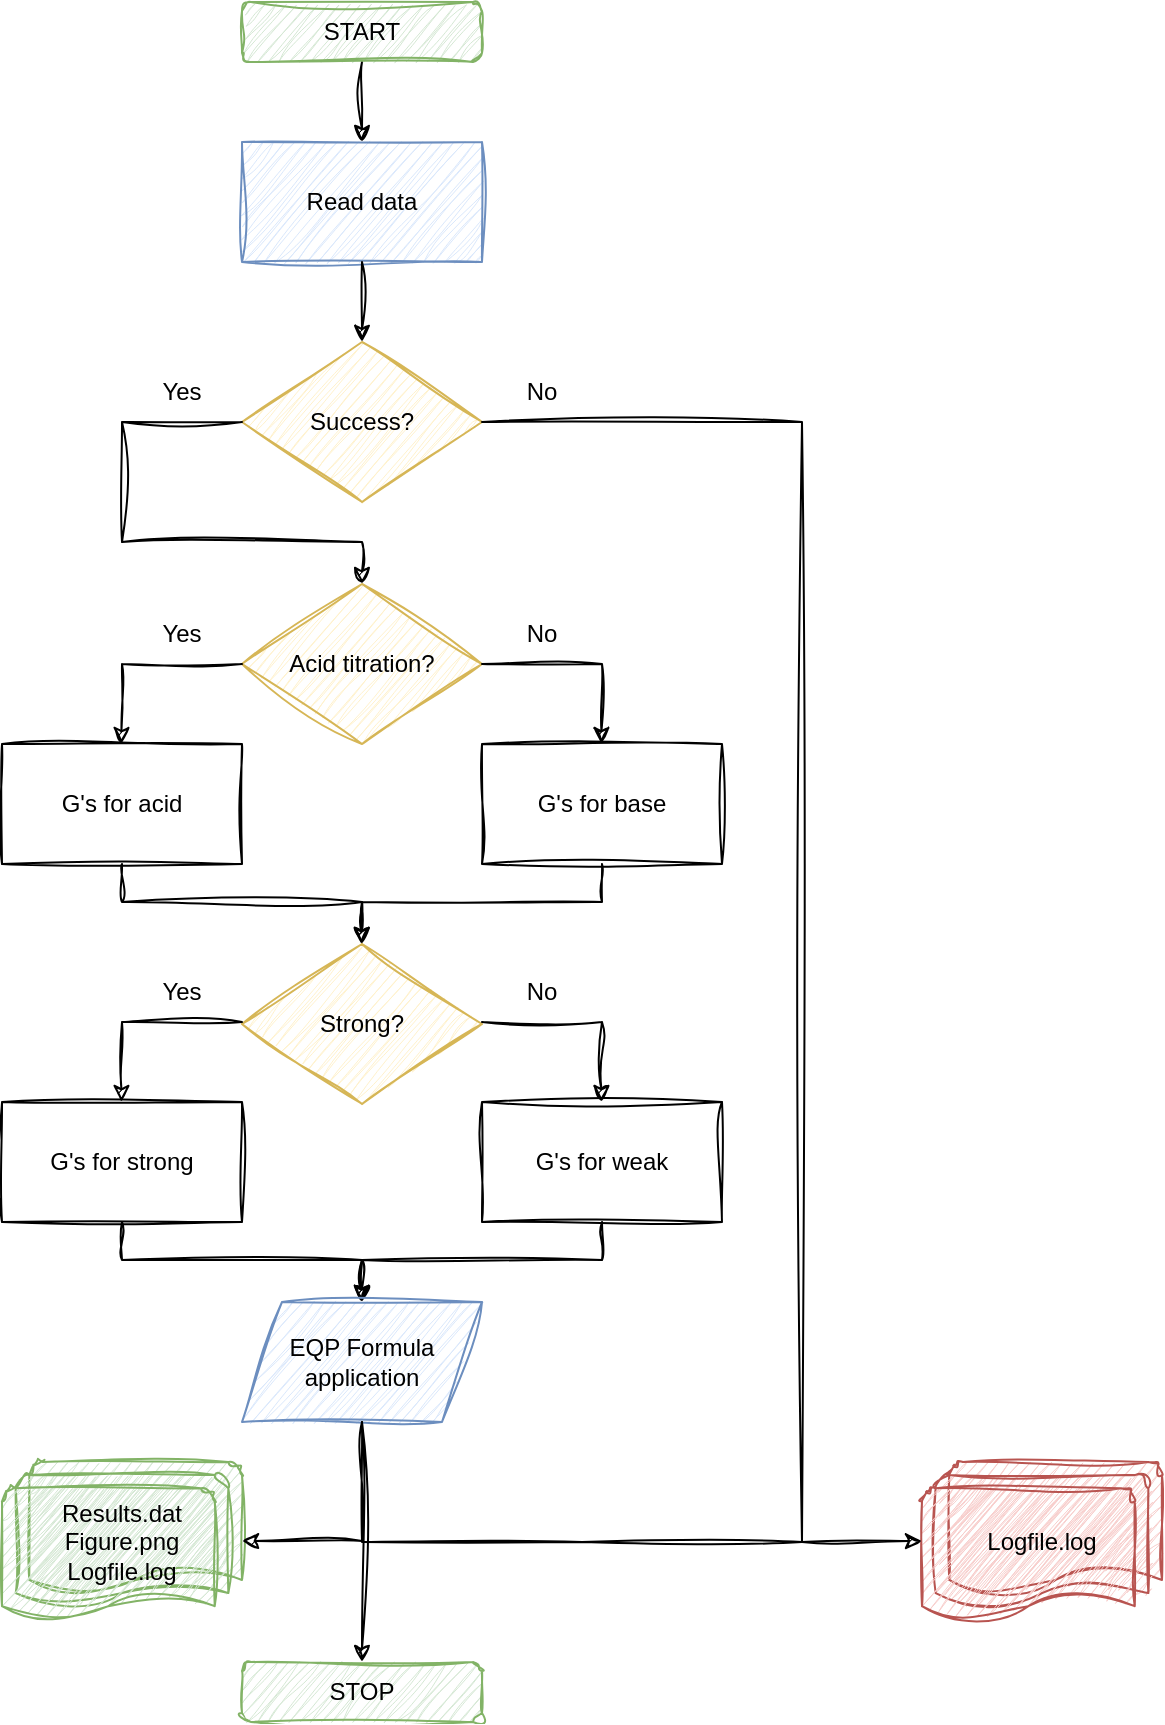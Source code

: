 <mxfile version="28.1.2">
  <diagram name="Page-1" id="TMxBY5K4RAP4DPPQnpVK">
    <mxGraphModel dx="983" dy="603" grid="1" gridSize="10" guides="1" tooltips="1" connect="1" arrows="1" fold="1" page="1" pageScale="1" pageWidth="850" pageHeight="1100" math="0" shadow="0">
      <root>
        <mxCell id="0" />
        <mxCell id="1" parent="0" />
        <mxCell id="KlhULwoaDysFbHMuzh7v-5" style="edgeStyle=orthogonalEdgeStyle;rounded=0;orthogonalLoop=1;jettySize=auto;html=1;exitX=0.5;exitY=1;exitDx=0;exitDy=0;sketch=1;curveFitting=1;jiggle=2;fontFamily=Helvetica;" edge="1" parent="1" source="KlhULwoaDysFbHMuzh7v-1" target="KlhULwoaDysFbHMuzh7v-2">
          <mxGeometry relative="1" as="geometry" />
        </mxCell>
        <mxCell id="KlhULwoaDysFbHMuzh7v-1" value="START" style="rounded=1;whiteSpace=wrap;html=1;fillColor=#d5e8d4;strokeColor=#82b366;sketch=1;curveFitting=1;jiggle=2;glass=0;shadow=0;fontFamily=Helvetica;" vertex="1" parent="1">
          <mxGeometry x="300" y="50" width="120" height="30" as="geometry" />
        </mxCell>
        <mxCell id="KlhULwoaDysFbHMuzh7v-2" value="Read data" style="rounded=0;whiteSpace=wrap;html=1;fillColor=#dae8fc;strokeColor=#6c8ebf;sketch=1;curveFitting=1;jiggle=2;fontFamily=Helvetica;" vertex="1" parent="1">
          <mxGeometry x="300" y="120" width="120" height="60" as="geometry" />
        </mxCell>
        <mxCell id="KlhULwoaDysFbHMuzh7v-3" value="Success?" style="rhombus;whiteSpace=wrap;html=1;fillColor=#fff2cc;strokeColor=#d6b656;sketch=1;curveFitting=1;jiggle=2;fontFamily=Helvetica;" vertex="1" parent="1">
          <mxGeometry x="300" y="220" width="120" height="80" as="geometry" />
        </mxCell>
        <mxCell id="KlhULwoaDysFbHMuzh7v-7" value="" style="endArrow=classic;html=1;rounded=0;exitX=0.5;exitY=1;exitDx=0;exitDy=0;exitPerimeter=0;sketch=1;curveFitting=1;jiggle=2;fontFamily=Helvetica;" edge="1" parent="1" source="KlhULwoaDysFbHMuzh7v-2" target="KlhULwoaDysFbHMuzh7v-3">
          <mxGeometry width="50" height="50" relative="1" as="geometry">
            <mxPoint x="400" y="480" as="sourcePoint" />
            <mxPoint x="450" y="430" as="targetPoint" />
          </mxGeometry>
        </mxCell>
        <mxCell id="KlhULwoaDysFbHMuzh7v-11" value="Acid titration?" style="rhombus;whiteSpace=wrap;html=1;fillColor=#fff2cc;strokeColor=#d6b656;sketch=1;curveFitting=1;jiggle=2;fontFamily=Helvetica;" vertex="1" parent="1">
          <mxGeometry x="300" y="341" width="120" height="80" as="geometry" />
        </mxCell>
        <mxCell id="KlhULwoaDysFbHMuzh7v-12" value="" style="endArrow=classic;html=1;rounded=0;entryX=0.5;entryY=0;entryDx=0;entryDy=0;exitX=0;exitY=0.5;exitDx=0;exitDy=0;sketch=1;curveFitting=1;jiggle=2;fontFamily=Helvetica;" edge="1" parent="1" target="KlhULwoaDysFbHMuzh7v-11" source="KlhULwoaDysFbHMuzh7v-3">
          <mxGeometry width="50" height="50" relative="1" as="geometry">
            <mxPoint x="260" y="290" as="sourcePoint" />
            <mxPoint x="299.67" y="380" as="targetPoint" />
            <Array as="points">
              <mxPoint x="240" y="260" />
              <mxPoint x="240" y="320" />
              <mxPoint x="360" y="320" />
            </Array>
          </mxGeometry>
        </mxCell>
        <mxCell id="KlhULwoaDysFbHMuzh7v-14" value="" style="endArrow=none;html=1;rounded=0;exitX=1;exitY=0.5;exitDx=0;exitDy=0;sketch=1;curveFitting=1;jiggle=2;fontFamily=Helvetica;" edge="1" parent="1" source="KlhULwoaDysFbHMuzh7v-3">
          <mxGeometry width="50" height="50" relative="1" as="geometry">
            <mxPoint x="430" y="250" as="sourcePoint" />
            <mxPoint x="360" y="820" as="targetPoint" />
            <Array as="points">
              <mxPoint x="580" y="260" />
              <mxPoint x="580" y="820" />
              <mxPoint x="470" y="820" />
            </Array>
          </mxGeometry>
        </mxCell>
        <mxCell id="KlhULwoaDysFbHMuzh7v-15" value="Yes" style="text;html=1;align=center;verticalAlign=middle;whiteSpace=wrap;rounded=0;sketch=1;curveFitting=1;jiggle=2;fontFamily=Helvetica;" vertex="1" parent="1">
          <mxGeometry x="240" y="230" width="60" height="30" as="geometry" />
        </mxCell>
        <mxCell id="KlhULwoaDysFbHMuzh7v-16" value="No" style="text;html=1;align=center;verticalAlign=middle;whiteSpace=wrap;rounded=0;sketch=1;curveFitting=1;jiggle=2;fontFamily=Helvetica;" vertex="1" parent="1">
          <mxGeometry x="420" y="230" width="60" height="30" as="geometry" />
        </mxCell>
        <mxCell id="KlhULwoaDysFbHMuzh7v-18" value="Yes" style="text;html=1;align=center;verticalAlign=middle;whiteSpace=wrap;rounded=0;sketch=1;curveFitting=1;jiggle=2;fontFamily=Helvetica;" vertex="1" parent="1">
          <mxGeometry x="240" y="351" width="60" height="30" as="geometry" />
        </mxCell>
        <mxCell id="KlhULwoaDysFbHMuzh7v-21" value="No" style="text;html=1;align=center;verticalAlign=middle;whiteSpace=wrap;rounded=0;sketch=1;curveFitting=1;jiggle=2;fontFamily=Helvetica;" vertex="1" parent="1">
          <mxGeometry x="420" y="351" width="60" height="30" as="geometry" />
        </mxCell>
        <mxCell id="KlhULwoaDysFbHMuzh7v-22" value="Strong?" style="rhombus;whiteSpace=wrap;html=1;fillColor=#fff2cc;strokeColor=#d6b656;sketch=1;curveFitting=1;jiggle=2;fontFamily=Helvetica;" vertex="1" parent="1">
          <mxGeometry x="300" y="521" width="120" height="80" as="geometry" />
        </mxCell>
        <mxCell id="KlhULwoaDysFbHMuzh7v-23" value="G&#39;s for base" style="rounded=0;whiteSpace=wrap;html=1;sketch=1;curveFitting=1;jiggle=2;fontFamily=Helvetica;" vertex="1" parent="1">
          <mxGeometry x="420" y="421" width="120" height="60" as="geometry" />
        </mxCell>
        <mxCell id="KlhULwoaDysFbHMuzh7v-24" value="" style="endArrow=classic;html=1;rounded=0;exitX=0;exitY=1;exitDx=0;exitDy=0;sketch=1;curveFitting=1;jiggle=2;fontFamily=Helvetica;" edge="1" parent="1" source="KlhULwoaDysFbHMuzh7v-21">
          <mxGeometry width="50" height="50" relative="1" as="geometry">
            <mxPoint x="479.67" y="381" as="sourcePoint" />
            <mxPoint x="479.67" y="421" as="targetPoint" />
            <Array as="points">
              <mxPoint x="480" y="381" />
            </Array>
          </mxGeometry>
        </mxCell>
        <mxCell id="KlhULwoaDysFbHMuzh7v-25" value="G&#39;s for acid" style="rounded=0;whiteSpace=wrap;html=1;sketch=1;curveFitting=1;jiggle=2;fontFamily=Helvetica;" vertex="1" parent="1">
          <mxGeometry x="180" y="421" width="120" height="60" as="geometry" />
        </mxCell>
        <mxCell id="KlhULwoaDysFbHMuzh7v-26" value="" style="endArrow=classic;html=1;rounded=0;exitX=0;exitY=0.5;exitDx=0;exitDy=0;sketch=1;curveFitting=1;jiggle=2;fontFamily=Helvetica;" edge="1" parent="1" source="KlhULwoaDysFbHMuzh7v-11">
          <mxGeometry width="50" height="50" relative="1" as="geometry">
            <mxPoint x="180" y="381" as="sourcePoint" />
            <mxPoint x="239.67" y="421" as="targetPoint" />
            <Array as="points">
              <mxPoint x="240" y="381" />
            </Array>
          </mxGeometry>
        </mxCell>
        <mxCell id="KlhULwoaDysFbHMuzh7v-27" value="" style="endArrow=classic;html=1;rounded=0;exitX=0.5;exitY=1;exitDx=0;exitDy=0;sketch=1;curveFitting=1;jiggle=2;fontFamily=Helvetica;" edge="1" parent="1" source="KlhULwoaDysFbHMuzh7v-23">
          <mxGeometry width="50" height="50" relative="1" as="geometry">
            <mxPoint x="420.0" y="481" as="sourcePoint" />
            <mxPoint x="359.67" y="521" as="targetPoint" />
            <Array as="points">
              <mxPoint x="480" y="500" />
              <mxPoint x="360" y="500" />
            </Array>
          </mxGeometry>
        </mxCell>
        <mxCell id="KlhULwoaDysFbHMuzh7v-29" value="" style="endArrow=classic;html=1;rounded=0;exitX=0.5;exitY=1;exitDx=0;exitDy=0;entryX=0.5;entryY=0;entryDx=0;entryDy=0;sketch=1;curveFitting=1;jiggle=2;fontFamily=Helvetica;" edge="1" parent="1" source="KlhULwoaDysFbHMuzh7v-25" target="KlhULwoaDysFbHMuzh7v-22">
          <mxGeometry width="50" height="50" relative="1" as="geometry">
            <mxPoint x="580.33" y="500" as="sourcePoint" />
            <mxPoint x="460" y="540" as="targetPoint" />
            <Array as="points">
              <mxPoint x="240" y="500" />
              <mxPoint x="360" y="500" />
            </Array>
          </mxGeometry>
        </mxCell>
        <mxCell id="KlhULwoaDysFbHMuzh7v-30" value="Yes" style="text;html=1;align=center;verticalAlign=middle;whiteSpace=wrap;rounded=0;sketch=1;curveFitting=1;jiggle=2;fontFamily=Helvetica;" vertex="1" parent="1">
          <mxGeometry x="240" y="530" width="60" height="30" as="geometry" />
        </mxCell>
        <mxCell id="KlhULwoaDysFbHMuzh7v-31" value="No" style="text;html=1;align=center;verticalAlign=middle;whiteSpace=wrap;rounded=0;sketch=1;curveFitting=1;jiggle=2;fontFamily=Helvetica;" vertex="1" parent="1">
          <mxGeometry x="420" y="530" width="60" height="30" as="geometry" />
        </mxCell>
        <mxCell id="KlhULwoaDysFbHMuzh7v-32" value="G&#39;s for weak" style="rounded=0;whiteSpace=wrap;html=1;sketch=1;curveFitting=1;jiggle=2;fontFamily=Helvetica;" vertex="1" parent="1">
          <mxGeometry x="420" y="600" width="120" height="60" as="geometry" />
        </mxCell>
        <mxCell id="KlhULwoaDysFbHMuzh7v-33" value="" style="endArrow=classic;html=1;rounded=0;exitX=0;exitY=1;exitDx=0;exitDy=0;sketch=1;curveFitting=1;jiggle=2;fontFamily=Helvetica;" edge="1" parent="1" source="KlhULwoaDysFbHMuzh7v-31">
          <mxGeometry width="50" height="50" relative="1" as="geometry">
            <mxPoint x="479.67" y="560" as="sourcePoint" />
            <mxPoint x="479.67" y="600" as="targetPoint" />
            <Array as="points">
              <mxPoint x="480" y="560" />
            </Array>
          </mxGeometry>
        </mxCell>
        <mxCell id="KlhULwoaDysFbHMuzh7v-34" value="G&#39;s for strong" style="rounded=0;whiteSpace=wrap;html=1;sketch=1;curveFitting=1;jiggle=2;fontFamily=Helvetica;" vertex="1" parent="1">
          <mxGeometry x="180" y="600" width="120" height="60" as="geometry" />
        </mxCell>
        <mxCell id="KlhULwoaDysFbHMuzh7v-35" value="" style="endArrow=classic;html=1;rounded=0;exitX=0;exitY=0.5;exitDx=0;exitDy=0;sketch=1;curveFitting=1;jiggle=2;fontFamily=Helvetica;" edge="1" parent="1">
          <mxGeometry width="50" height="50" relative="1" as="geometry">
            <mxPoint x="300" y="560" as="sourcePoint" />
            <mxPoint x="239.67" y="600" as="targetPoint" />
            <Array as="points">
              <mxPoint x="240" y="560" />
            </Array>
          </mxGeometry>
        </mxCell>
        <mxCell id="KlhULwoaDysFbHMuzh7v-36" value="" style="endArrow=classic;html=1;rounded=0;exitX=0.5;exitY=1;exitDx=0;exitDy=0;sketch=1;curveFitting=1;jiggle=2;fontFamily=Helvetica;" edge="1" parent="1" source="KlhULwoaDysFbHMuzh7v-32">
          <mxGeometry width="50" height="50" relative="1" as="geometry">
            <mxPoint x="420" y="660" as="sourcePoint" />
            <mxPoint x="359.67" y="700" as="targetPoint" />
            <Array as="points">
              <mxPoint x="480" y="679" />
              <mxPoint x="360" y="679" />
            </Array>
          </mxGeometry>
        </mxCell>
        <mxCell id="KlhULwoaDysFbHMuzh7v-37" value="" style="endArrow=classic;html=1;rounded=0;exitX=0.5;exitY=1;exitDx=0;exitDy=0;entryX=0.5;entryY=0;entryDx=0;entryDy=0;sketch=1;curveFitting=1;jiggle=2;fontFamily=Helvetica;" edge="1" parent="1" source="KlhULwoaDysFbHMuzh7v-34">
          <mxGeometry width="50" height="50" relative="1" as="geometry">
            <mxPoint x="580.33" y="679" as="sourcePoint" />
            <mxPoint x="360" y="700" as="targetPoint" />
            <Array as="points">
              <mxPoint x="240" y="679" />
              <mxPoint x="360" y="679" />
            </Array>
          </mxGeometry>
        </mxCell>
        <mxCell id="KlhULwoaDysFbHMuzh7v-42" value="EQP Formula application" style="shape=parallelogram;perimeter=parallelogramPerimeter;whiteSpace=wrap;html=1;fixedSize=1;fillColor=#dae8fc;strokeColor=#6c8ebf;sketch=1;curveFitting=1;jiggle=2;fontFamily=Helvetica;" vertex="1" parent="1">
          <mxGeometry x="300" y="700" width="120" height="60" as="geometry" />
        </mxCell>
        <mxCell id="KlhULwoaDysFbHMuzh7v-44" style="edgeStyle=orthogonalEdgeStyle;rounded=0;orthogonalLoop=1;jettySize=auto;html=1;exitX=0.5;exitY=1;exitDx=0;exitDy=0;entryX=0.5;entryY=0;entryDx=0;entryDy=0;sketch=1;curveFitting=1;jiggle=2;fontFamily=Helvetica;" edge="1" parent="1" source="KlhULwoaDysFbHMuzh7v-42" target="KlhULwoaDysFbHMuzh7v-45">
          <mxGeometry relative="1" as="geometry">
            <mxPoint x="340" y="920" as="targetPoint" />
            <mxPoint x="360" y="869.5" as="sourcePoint" />
            <Array as="points" />
          </mxGeometry>
        </mxCell>
        <mxCell id="KlhULwoaDysFbHMuzh7v-45" value="STOP" style="rounded=1;whiteSpace=wrap;html=1;fillColor=#d5e8d4;strokeColor=#82b366;sketch=1;curveFitting=1;jiggle=2;fontFamily=Helvetica;" vertex="1" parent="1">
          <mxGeometry x="300" y="880" width="120" height="30" as="geometry" />
        </mxCell>
        <mxCell id="KlhULwoaDysFbHMuzh7v-46" value="Results.dat&lt;div&gt;Figure.png&lt;/div&gt;&lt;div&gt;Logfile.log&lt;/div&gt;" style="strokeWidth=1;html=1;shape=mxgraph.flowchart.multi-document;whiteSpace=wrap;fillColor=#d5e8d4;strokeColor=#82b366;sketch=1;curveFitting=1;jiggle=2;fontFamily=Helvetica;" vertex="1" parent="1">
          <mxGeometry x="180" y="780" width="120" height="79" as="geometry" />
        </mxCell>
        <mxCell id="KlhULwoaDysFbHMuzh7v-54" style="edgeStyle=orthogonalEdgeStyle;rounded=0;orthogonalLoop=1;jettySize=auto;html=1;exitX=0.5;exitY=1;exitDx=0;exitDy=0;entryX=1;entryY=0.5;entryDx=0;entryDy=0;entryPerimeter=0;sketch=1;curveFitting=1;jiggle=2;fontFamily=Helvetica;" edge="1" parent="1" source="KlhULwoaDysFbHMuzh7v-42" target="KlhULwoaDysFbHMuzh7v-46">
          <mxGeometry relative="1" as="geometry">
            <mxPoint x="360" y="860" as="targetPoint" />
            <mxPoint x="360" y="780" as="sourcePoint" />
            <Array as="points">
              <mxPoint x="360" y="820" />
            </Array>
          </mxGeometry>
        </mxCell>
        <mxCell id="KlhULwoaDysFbHMuzh7v-61" value="&lt;div&gt;&lt;span style=&quot;background-color: transparent; color: light-dark(rgb(0, 0, 0), rgb(255, 255, 255));&quot;&gt;Logfile.log&lt;/span&gt;&lt;/div&gt;" style="strokeWidth=1;html=1;shape=mxgraph.flowchart.multi-document;whiteSpace=wrap;fillColor=#f8cecc;strokeColor=#b85450;sketch=1;curveFitting=1;jiggle=2;fontFamily=Helvetica;" vertex="1" parent="1">
          <mxGeometry x="640" y="780" width="120" height="79" as="geometry" />
        </mxCell>
        <mxCell id="KlhULwoaDysFbHMuzh7v-62" value="" style="endArrow=classic;html=1;rounded=0;entryX=0;entryY=0.5;entryDx=0;entryDy=0;entryPerimeter=0;sketch=1;curveFitting=1;jiggle=2;fontFamily=Helvetica;" edge="1" parent="1" target="KlhULwoaDysFbHMuzh7v-61">
          <mxGeometry width="50" height="50" relative="1" as="geometry">
            <mxPoint x="580" y="820" as="sourcePoint" />
            <mxPoint x="600" y="860" as="targetPoint" />
          </mxGeometry>
        </mxCell>
      </root>
    </mxGraphModel>
  </diagram>
</mxfile>
